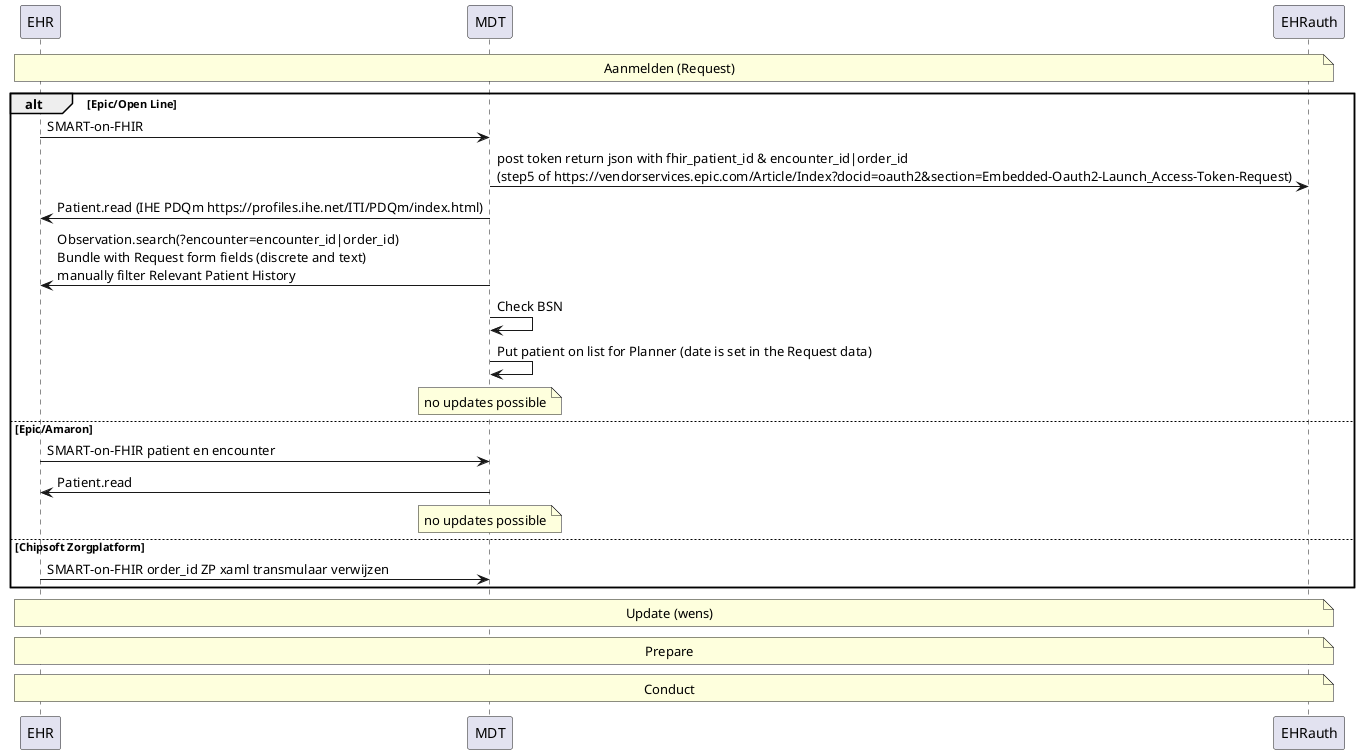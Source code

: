 @startuml

participant EHR
participant MDT

note across
  Aanmelden (Request)
end note

alt Epic/Open Line
  EHR->MDT: SMART-on-FHIR
  MDT->EHRauth: post token return json with fhir_patient_id & encounter_id|order_id\n(step5 of https://vendorservices.epic.com/Article/Index?docid=oauth2&section=Embedded-Oauth2-Launch_Access-Token-Request)
  MDT->EHR: Patient.read (IHE PDQm https://profiles.ihe.net/ITI/PDQm/index.html)
  MDT->EHR: Observation.search(?encounter=encounter_id|order_id)\nBundle with Request form fields (discrete and text)\nmanually filter Relevant Patient History
  MDT->MDT: Check BSN
  MDT->MDT: Put patient on list for Planner (date is set in the Request data)
  note over MDT
    no updates possible
  end note
else Epic/Amaron
  EHR->MDT: SMART-on-FHIR patient en encounter
  MDT->EHR: Patient.read
  note over MDT
    no updates possible
  end note
else Chipsoft Zorgplatform
  EHR->MDT: SMART-on-FHIR order_id ZP xaml transmulaar verwijzen
end

note across
  Update (wens)
end note

note across
  Prepare
end note

note across
  Conduct
end note

@enduml
